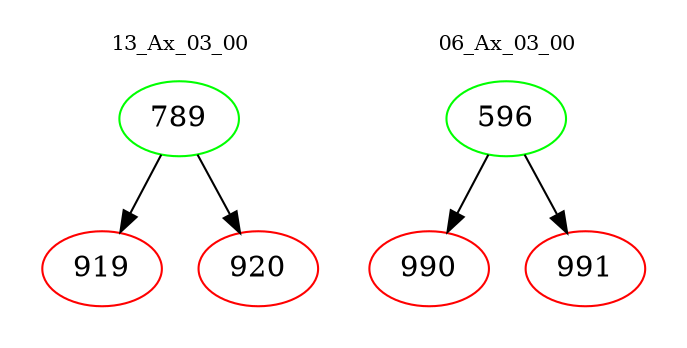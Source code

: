 digraph{
subgraph cluster_0 {
color = white
label = "13_Ax_03_00";
fontsize=10;
T0_789 [label="789", color="green"]
T0_789 -> T0_919 [color="black"]
T0_919 [label="919", color="red"]
T0_789 -> T0_920 [color="black"]
T0_920 [label="920", color="red"]
}
subgraph cluster_1 {
color = white
label = "06_Ax_03_00";
fontsize=10;
T1_596 [label="596", color="green"]
T1_596 -> T1_990 [color="black"]
T1_990 [label="990", color="red"]
T1_596 -> T1_991 [color="black"]
T1_991 [label="991", color="red"]
}
}
